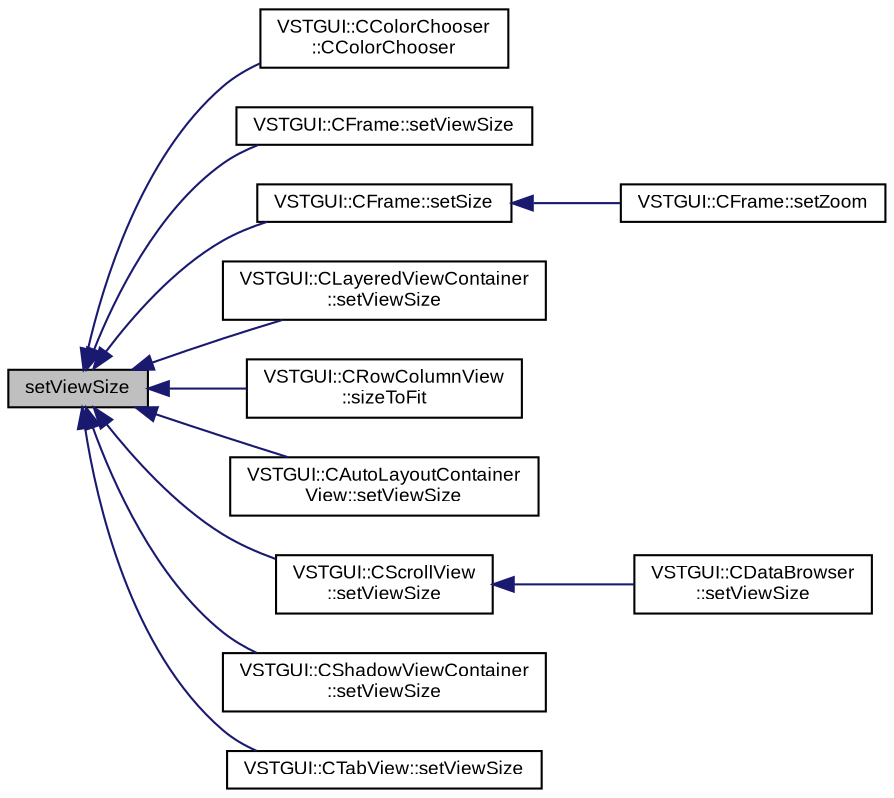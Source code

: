 digraph "setViewSize"
{
  bgcolor="transparent";
  edge [fontname="Arial",fontsize="9",labelfontname="Arial",labelfontsize="9"];
  node [fontname="Arial",fontsize="9",shape=record];
  rankdir="LR";
  Node1 [label="setViewSize",height=0.2,width=0.4,color="black", fillcolor="grey75", style="filled" fontcolor="black"];
  Node1 -> Node2 [dir="back",color="midnightblue",fontsize="9",style="solid",fontname="Arial"];
  Node2 [label="VSTGUI::CColorChooser\l::CColorChooser",height=0.2,width=0.4,color="black",URL="$class_v_s_t_g_u_i_1_1_c_color_chooser.html#a08ea01bf536b537de1f422f080417f61"];
  Node1 -> Node3 [dir="back",color="midnightblue",fontsize="9",style="solid",fontname="Arial"];
  Node3 [label="VSTGUI::CFrame::setViewSize",height=0.2,width=0.4,color="black",URL="$class_v_s_t_g_u_i_1_1_c_frame.html#ada1ffb857aa147620f2d01522b37569d",tooltip="set views size "];
  Node1 -> Node4 [dir="back",color="midnightblue",fontsize="9",style="solid",fontname="Arial"];
  Node4 [label="VSTGUI::CFrame::setSize",height=0.2,width=0.4,color="black",URL="$class_v_s_t_g_u_i_1_1_c_frame.html#ae4d90a923646982d5b9bff95b46be728"];
  Node4 -> Node5 [dir="back",color="midnightblue",fontsize="9",style="solid",fontname="Arial"];
  Node5 [label="VSTGUI::CFrame::setZoom",height=0.2,width=0.4,color="black",URL="$class_v_s_t_g_u_i_1_1_c_frame.html#acd95b7a4f72bc2f26ec1b08904fd3df1",tooltip="set zoom factor "];
  Node1 -> Node6 [dir="back",color="midnightblue",fontsize="9",style="solid",fontname="Arial"];
  Node6 [label="VSTGUI::CLayeredViewContainer\l::setViewSize",height=0.2,width=0.4,color="black",URL="$class_v_s_t_g_u_i_1_1_c_layered_view_container.html#ada1ffb857aa147620f2d01522b37569d",tooltip="set views size "];
  Node1 -> Node7 [dir="back",color="midnightblue",fontsize="9",style="solid",fontname="Arial"];
  Node7 [label="VSTGUI::CRowColumnView\l::sizeToFit",height=0.2,width=0.4,color="black",URL="$class_v_s_t_g_u_i_1_1_c_row_column_view.html#a1f9f5eb3e6ae65118a2c1f15f15acab3",tooltip="resize view to optimal size "];
  Node1 -> Node8 [dir="back",color="midnightblue",fontsize="9",style="solid",fontname="Arial"];
  Node8 [label="VSTGUI::CAutoLayoutContainer\lView::setViewSize",height=0.2,width=0.4,color="black",URL="$class_v_s_t_g_u_i_1_1_c_auto_layout_container_view.html#ada1ffb857aa147620f2d01522b37569d",tooltip="set views size "];
  Node1 -> Node9 [dir="back",color="midnightblue",fontsize="9",style="solid",fontname="Arial"];
  Node9 [label="VSTGUI::CScrollView\l::setViewSize",height=0.2,width=0.4,color="black",URL="$class_v_s_t_g_u_i_1_1_c_scroll_view.html#ada1ffb857aa147620f2d01522b37569d",tooltip="set views size "];
  Node9 -> Node10 [dir="back",color="midnightblue",fontsize="9",style="solid",fontname="Arial"];
  Node10 [label="VSTGUI::CDataBrowser\l::setViewSize",height=0.2,width=0.4,color="black",URL="$class_v_s_t_g_u_i_1_1_c_data_browser.html#aaebdc2090c8ebee6be423c64ab69bf64",tooltip="set views size "];
  Node1 -> Node11 [dir="back",color="midnightblue",fontsize="9",style="solid",fontname="Arial"];
  Node11 [label="VSTGUI::CShadowViewContainer\l::setViewSize",height=0.2,width=0.4,color="black",URL="$class_v_s_t_g_u_i_1_1_c_shadow_view_container.html#ada1ffb857aa147620f2d01522b37569d",tooltip="set views size "];
  Node1 -> Node12 [dir="back",color="midnightblue",fontsize="9",style="solid",fontname="Arial"];
  Node12 [label="VSTGUI::CTabView::setViewSize",height=0.2,width=0.4,color="black",URL="$class_v_s_t_g_u_i_1_1_c_tab_view.html#ada1ffb857aa147620f2d01522b37569d",tooltip="set views size "];
}
